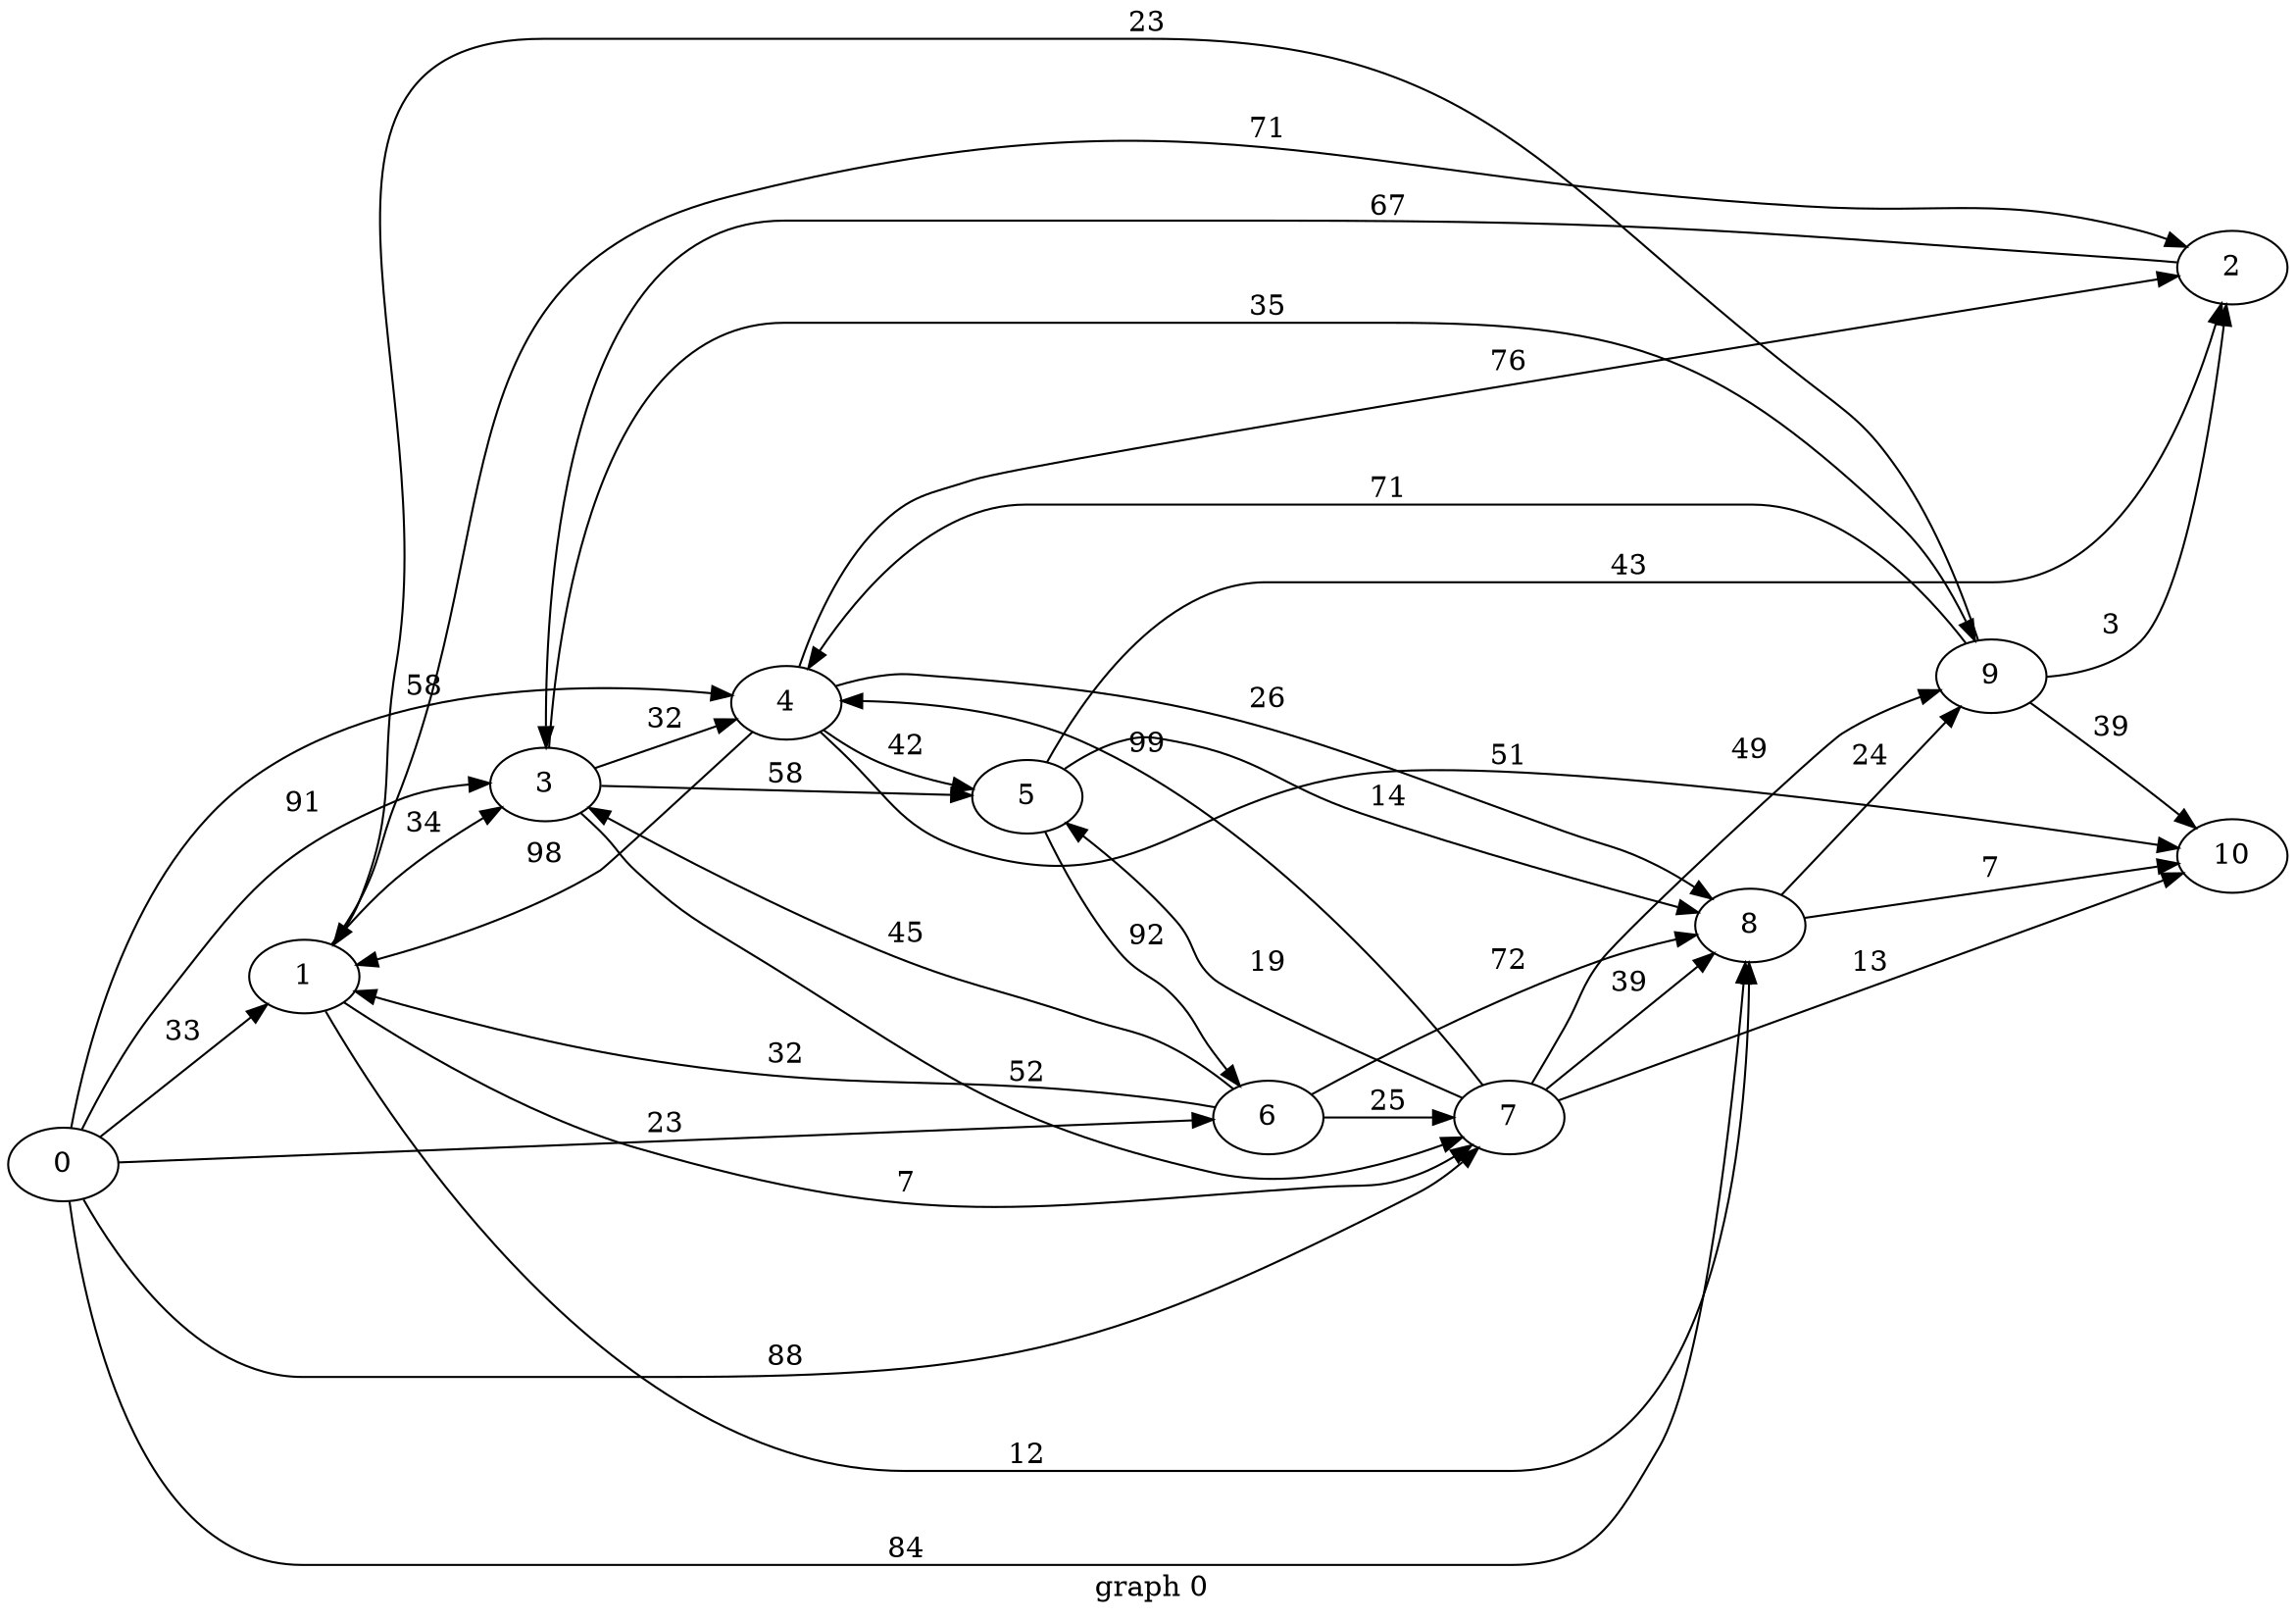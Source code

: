 digraph g{

rankdir = LR
0 -> 1 [label = " 33 "];
0 -> 3 [label = " 91 "];
0 -> 4 [label = " 58 "];
0 -> 6 [label = " 23 "];
0 -> 7 [label = " 88 "];
0 -> 8 [label = " 84 "];
1 -> 2 [label = " 71 "];
1 -> 3 [label = " 34 "];
1 -> 7 [label = " 7 "];
1 -> 8 [label = " 12 "];
2 -> 3 [label = " 67 "];
3 -> 4 [label = " 32 "];
3 -> 5 [label = " 58 "];
3 -> 7 [label = " 52 "];
3 -> 9 [label = " 35 "];
4 -> 1 [label = " 98 "];
4 -> 2 [label = " 76 "];
4 -> 5 [label = " 42 "];
4 -> 8 [label = " 26 "];
4 -> 10 [label = " 51 "];
5 -> 2 [label = " 43 "];
5 -> 6 [label = " 92 "];
5 -> 8 [label = " 14 "];
6 -> 1 [label = " 32 "];
6 -> 3 [label = " 45 "];
6 -> 7 [label = " 25 "];
6 -> 8 [label = " 72 "];
7 -> 4 [label = " 99 "];
7 -> 5 [label = " 19 "];
7 -> 8 [label = " 39 "];
7 -> 9 [label = " 49 "];
7 -> 10 [label = " 13 "];
8 -> 9 [label = " 24 "];
8 -> 10 [label = " 7 "];
9 -> 1 [label = " 23 "];
9 -> 2 [label = " 3 "];
9 -> 4 [label = " 71 "];
9 -> 10 [label = " 39 "];

label = " graph 0"
}

